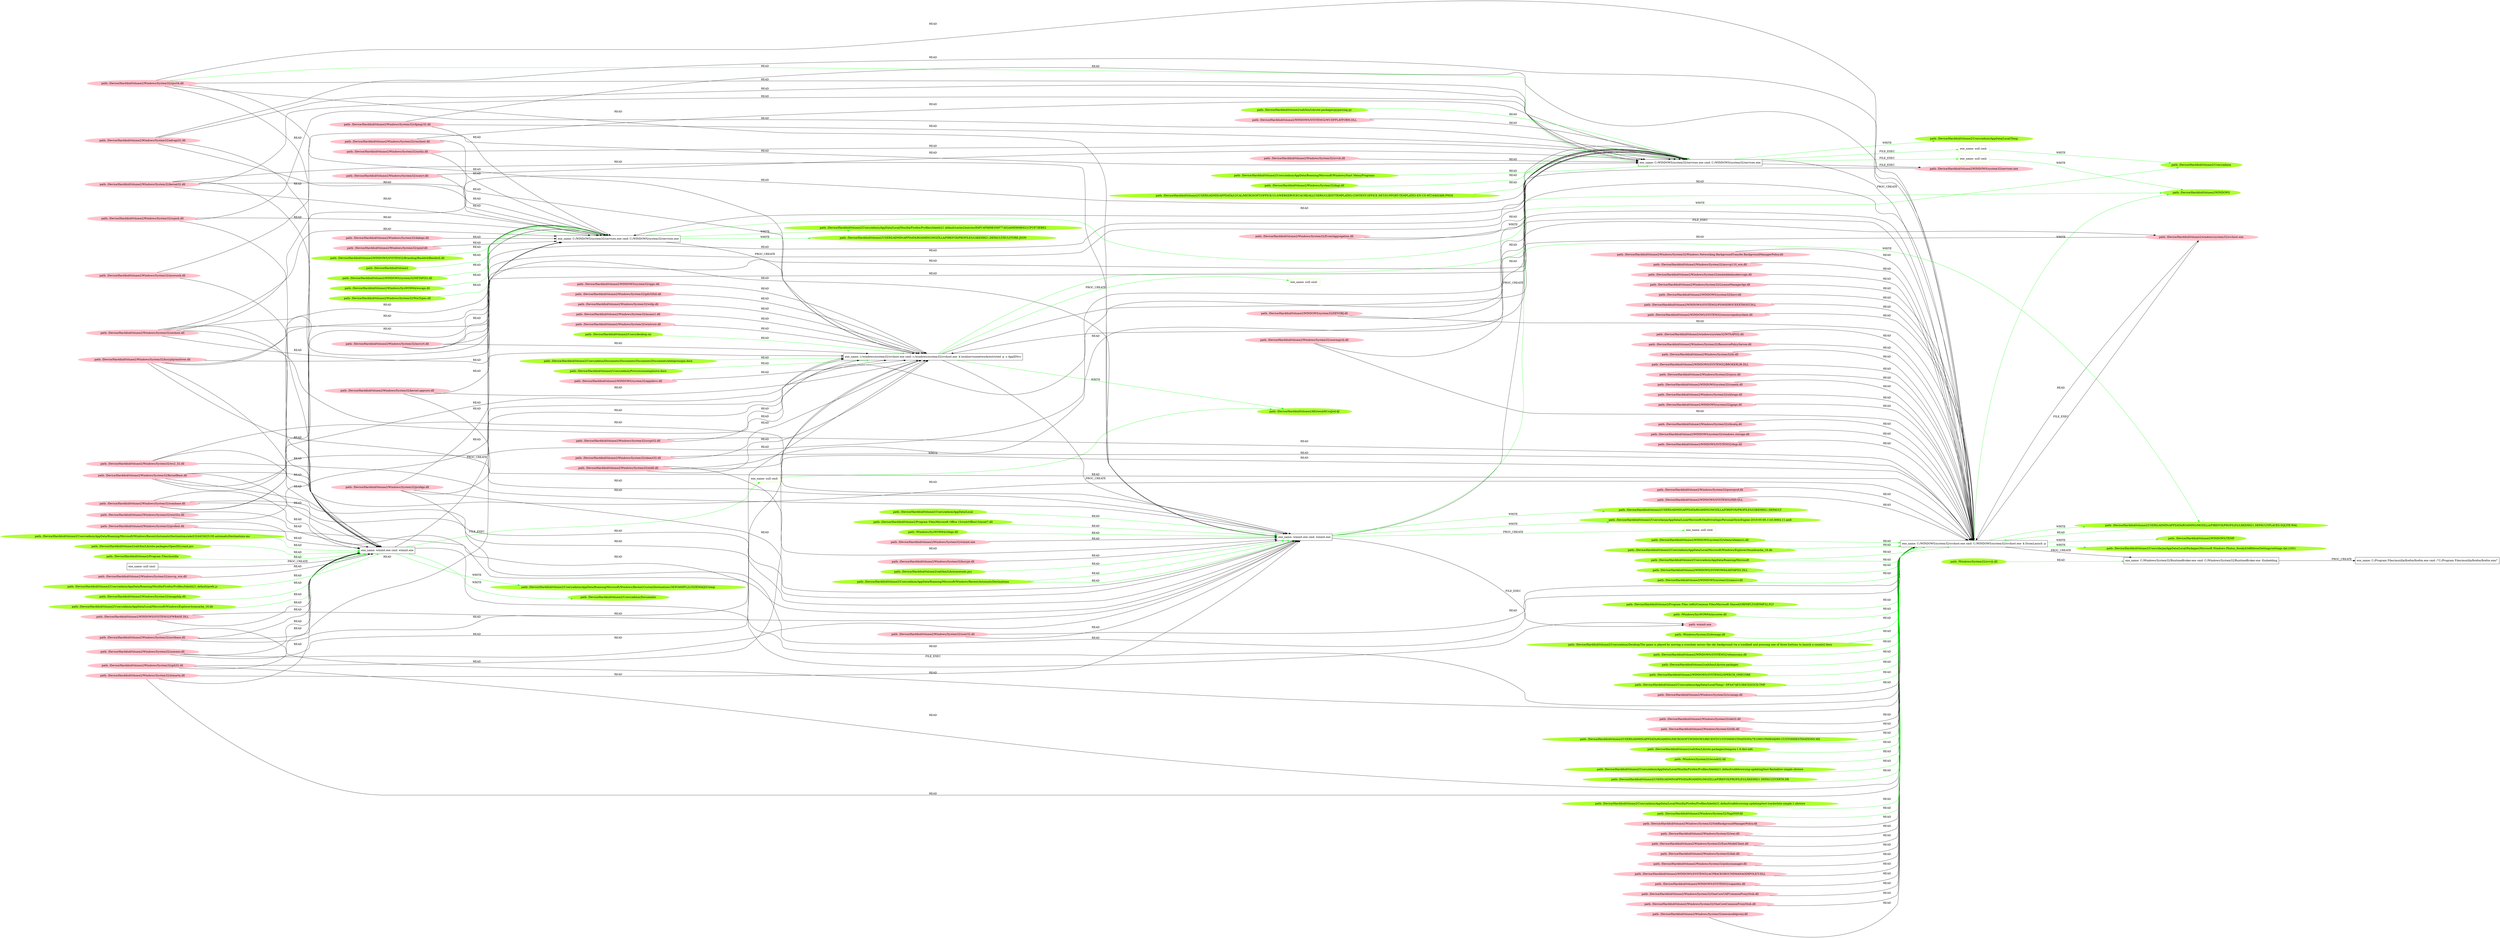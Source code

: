 digraph {
	rankdir=LR
	65 [label="exe_name: wininit.exe cmd: wininit.exe" color=black shape=box style=solid]
	279 [label="exe_name: null cmd: " color=greenyellow shape=box style=solid]
	65 -> 279 [label=FILE_EXEC color=green]
	30 [label="exe_name: C:/WINDOWS/system32/services.exe cmd: C:/WINDOWS/system32/services.exe" color=black shape=box style=solid]
	311 [label="exe_name: null cmd: " color=greenyellow shape=box style=solid]
	30 -> 311 [label=FILE_EXEC color=green]
	30 [label="exe_name: C:/WINDOWS/system32/services.exe cmd: C:/WINDOWS/system32/services.exe" color=black shape=box style=solid]
	319 [label="exe_name: null cmd: " color=greenyellow shape=box style=solid]
	30 -> 319 [label=FILE_EXEC color=green]
	290 [label="path: /Device/HarddiskVolume2/WINDOWS/SYSTEM32/Branding/Basebrd/Basebrd.dll" color=greenyellow shape=oval style=filled]
	24 [label="exe_name: C:/WINDOWS/system32/services.exe cmd: C:/WINDOWS/system32/services.exe" color=black shape=box style=solid]
	290 -> 24 [label=READ color=green]
	302 [label="path: /Device/HarddiskVolume2/Users/admin/AppData/Roaming/Microsoft/Windows/Recent/AutomaticDestinations" color=greenyellow shape=oval style=filled]
	76 [label="exe_name: wininit.exe cmd: wininit.exe" color=black shape=box style=solid]
	302 -> 76 [label=READ color=green]
	326 [label="path: /Device/HarddiskVolume2/WINDOWS/system32/wbem/wbemsvc.dll" color=greenyellow shape=oval style=filled]
	25 [label="exe_name: C:/WINDOWS/system32/svchost.exe cmd: C:/WINDOWS/system32/svchost.exe -k DcomLaunch -p" color=black shape=box style=solid]
	326 -> 25 [label=READ color=green]
	287 [label="path: /Device/HarddiskVolume2" color=greenyellow shape=oval style=filled]
	24 [label="exe_name: C:/WINDOWS/system32/services.exe cmd: C:/WINDOWS/system32/services.exe" color=black shape=box style=solid]
	287 -> 24 [label=READ color=green]
	170 [label="path: /Device/HarddiskVolume2/Windows/System32/rpcrt4.dll" color=pink shape=oval style=filled]
	30 [label="exe_name: C:/WINDOWS/system32/services.exe cmd: C:/WINDOWS/system32/services.exe" color=black shape=box style=solid]
	170 -> 30 [label=READ color=green]
	284 [label="path: /Device/HarddiskVolume2/Windows/System32/imagehlp.dll" color=greenyellow shape=oval style=filled]
	65 [label="exe_name: wininit.exe cmd: wininit.exe" color=black shape=box style=solid]
	284 -> 65 [label=READ color=green]
	317 [label="path: /Device/HarddiskVolume2/Windows/System32/dxgi.dll" color=greenyellow shape=oval style=filled]
	30 [label="exe_name: C:/WINDOWS/system32/services.exe cmd: C:/WINDOWS/system32/services.exe" color=black shape=box style=solid]
	317 -> 30 [label=READ color=green]
	306 [label="path: /Device/HarddiskVolume2/Users/admin/AppData/Local" color=greenyellow shape=oval style=filled]
	76 [label="exe_name: wininit.exe cmd: wininit.exe" color=black shape=box style=solid]
	306 -> 76 [label=READ color=green]
	321 [label="path: /Device/HarddiskVolume2/Users/admin/AppData/Local/Microsoft/Windows/Explorer/thumbcache_16.db" color=greenyellow shape=oval style=filled]
	25 [label="exe_name: C:/WINDOWS/system32/svchost.exe cmd: C:/WINDOWS/system32/svchost.exe -k DcomLaunch -p" color=black shape=box style=solid]
	321 -> 25 [label=READ color=green]
	335 [label="path: /Device/HarddiskVolume2/Users/admin/AppData/Roaming/Microsoft" color=greenyellow shape=oval style=filled]
	25 [label="exe_name: C:/WINDOWS/system32/svchost.exe cmd: C:/WINDOWS/system32/svchost.exe -k DcomLaunch -p" color=black shape=box style=solid]
	335 -> 25 [label=READ color=green]
	293 [label="path: /Device/HarddiskVolume2/WINDOWS/system32/NETAPI32.dll" color=greenyellow shape=oval style=filled]
	24 [label="exe_name: C:/WINDOWS/system32/services.exe cmd: C:/WINDOWS/system32/services.exe" color=black shape=box style=solid]
	293 -> 24 [label=READ color=green]
	300 [label="path: /Device/HarddiskVolume2/Users/desktop.ini" color=greenyellow shape=oval style=filled]
	79 [label="exe_name: c:/windows/system32/svchost.exe cmd: c:/windows/system32/svchost.exe -k localservicenetworkrestricted -p -s AppIDSvc" color=black shape=box style=solid]
	300 -> 79 [label=READ color=green]
	302 [label="path: /Device/HarddiskVolume2/Users/admin/AppData/Roaming/Microsoft/Windows/Recent/AutomaticDestinations" color=greenyellow shape=oval style=filled]
	76 [label="exe_name: wininit.exe cmd: wininit.exe" color=black shape=box style=solid]
	302 -> 76 [label=READ color=green]
	347 [label="path: /Windows/System32/srvcli.dll" color=greenyellow shape=oval style=filled]
	0 [label="exe_name: C:/Windows/System32/RuntimeBroker.exe cmd: C:/Windows/System32/RuntimeBroker.exe -Embedding" color=black shape=box style=solid]
	347 -> 0 [label=READ color=green]
	334 [label="path: /Device/HarddiskVolume2/WINDOWS/SYSWOW64/ADVAPI32.DLL" color=greenyellow shape=oval style=filled]
	25 [label="exe_name: C:/WINDOWS/system32/svchost.exe cmd: C:/WINDOWS/system32/svchost.exe -k DcomLaunch -p" color=black shape=box style=solid]
	334 -> 25 [label=READ color=green]
	316 [label="path: /Device/HarddiskVolume2/USERS/ADMIN/APPDATA/LOCAL/MICROSOFT/OFFICE/15.0/WEBSERVICECACHE/ALLUSERS/CLIENTTEMPLATES.CONTENT.OFFICE.NET/SUPPORT-TEMPLATES-EN-US-MT16402488.PNG0" color=greenyellow shape=oval style=filled]
	30 [label="exe_name: C:/WINDOWS/system32/services.exe cmd: C:/WINDOWS/system32/services.exe" color=black shape=box style=solid]
	316 -> 30 [label=READ color=green]
	335 [label="path: /Device/HarddiskVolume2/Users/admin/AppData/Roaming/Microsoft" color=greenyellow shape=oval style=filled]
	25 [label="exe_name: C:/WINDOWS/system32/svchost.exe cmd: C:/WINDOWS/system32/svchost.exe -k DcomLaunch -p" color=black shape=box style=solid]
	335 -> 25 [label=READ color=green]
	282 [label="path: /Device/HarddiskVolume2/Users/admin/AppData/Local/Microsoft/Windows/Explorer/iconcache_16.db" color=greenyellow shape=oval style=filled]
	65 [label="exe_name: wininit.exe cmd: wininit.exe" color=black shape=box style=solid]
	282 -> 65 [label=READ color=green]
	277 [label="path: /Device/HarddiskVolume2/Users/admin/AppData/Roaming/Microsoft/Windows/Recent/AutomaticDestinations/a4a5324453625195.automaticDestinations-ms" color=greenyellow shape=oval style=filled]
	65 [label="exe_name: wininit.exe cmd: wininit.exe" color=black shape=box style=solid]
	277 -> 65 [label=READ color=green]
	324 [label="path: /Device/HarddiskVolume2/WINDOWS/system32/samsrv.dll" color=greenyellow shape=oval style=filled]
	25 [label="exe_name: C:/WINDOWS/system32/svchost.exe cmd: C:/WINDOWS/system32/svchost.exe -k DcomLaunch -p" color=black shape=box style=solid]
	324 -> 25 [label=READ color=green]
	25 [label="exe_name: C:/WINDOWS/system32/svchost.exe cmd: C:/WINDOWS/system32/svchost.exe -k DcomLaunch -p" color=black shape=box style=solid]
	343 [label="path: /Device/HarddiskVolume2/WINDOWS/TEMP" color=greenyellow shape=oval style=filled]
	25 -> 343 [label=WRITE color=green]
	301 [label="path: /Device/HarddiskVolume2/Program Files/Microsoft Office 15/root/Office15/mset7.dll" color=greenyellow shape=oval style=filled]
	76 [label="exe_name: wininit.exe cmd: wininit.exe" color=black shape=box style=solid]
	301 -> 76 [label=READ color=green]
	332 [label="path: /Device/HarddiskVolume2/Program Files (x86)/Common Files/Microsoft Shared/GRPHFLT/GIFIMP32.FLT" color=greenyellow shape=oval style=filled]
	25 [label="exe_name: C:/WINDOWS/system32/svchost.exe cmd: C:/WINDOWS/system32/svchost.exe -k DcomLaunch -p" color=black shape=box style=solid]
	332 -> 25 [label=READ color=green]
	298 [label="path: /Device/HarddiskVolume2/Users/admin/Documents/Documents/Documents/Documents/ateloprosopia.docx" color=greenyellow shape=oval style=filled]
	79 [label="exe_name: c:/windows/system32/svchost.exe cmd: c:/windows/system32/svchost.exe -k localservicenetworkrestricted -p -s AppIDSvc" color=black shape=box style=solid]
	298 -> 79 [label=READ color=green]
	342 [label="path: /Windows/SysWOW64/mscoree.dll" color=greenyellow shape=oval style=filled]
	25 [label="exe_name: C:/WINDOWS/system32/svchost.exe cmd: C:/WINDOWS/system32/svchost.exe -k DcomLaunch -p" color=black shape=box style=solid]
	342 -> 25 [label=READ color=green]
	304 [label="path: /Windows/SysWOW64/cldapi.dll" color=greenyellow shape=oval style=filled]
	76 [label="exe_name: wininit.exe cmd: wininit.exe" color=black shape=box style=solid]
	304 -> 76 [label=READ color=green]
	319 [label="exe_name: null cmd: " color=greenyellow shape=box style=solid]
	288 [label="path: /Device/HarddiskVolume2/WINDOWS" color=greenyellow shape=oval style=filled]
	319 -> 288 [label=WRITE color=green]
	322 [label="path: /Windows/System32/dwmapi.dll" color=greenyellow shape=oval style=filled]
	25 [label="exe_name: C:/WINDOWS/system32/svchost.exe cmd: C:/WINDOWS/system32/svchost.exe -k DcomLaunch -p" color=black shape=box style=solid]
	322 -> 25 [label=READ color=green]
	330 [label="path: /Device/HarddiskVolume2/Users/admin/Desktop/The game is played by moving a crosshair across the sky background via a trackball and pressing one of three buttons to launch a counte2.docx" color=greenyellow shape=oval style=filled]
	25 [label="exe_name: C:/WINDOWS/system32/svchost.exe cmd: C:/WINDOWS/system32/svchost.exe -k DcomLaunch -p" color=black shape=box style=solid]
	330 -> 25 [label=READ color=green]
	65 [label="exe_name: wininit.exe cmd: wininit.exe" color=black shape=box style=solid]
	283 [label="path: /Device/HarddiskVolume2/Users/admin/AppData/Roaming/Microsoft/Windows/Recent/CustomDestinations/3E9V46HPL2LO5ZEMAQLV.temp" color=greenyellow shape=oval style=filled]
	65 -> 283 [label=WRITE color=green]
	296 [label="path: /Device/HarddiskVolume2/Users/admin/Pictures/nonexplosive.docx" color=greenyellow shape=oval style=filled]
	79 [label="exe_name: c:/windows/system32/svchost.exe cmd: c:/windows/system32/svchost.exe -k localservicenetworkrestricted -p -s AppIDSvc" color=black shape=box style=solid]
	296 -> 79 [label=READ color=green]
	25 [label="exe_name: C:/WINDOWS/system32/svchost.exe cmd: C:/WINDOWS/system32/svchost.exe -k DcomLaunch -p" color=black shape=box style=solid]
	344 [label="path: /Device/HarddiskVolume2/Users/darpa/AppData/Local/Packages/Microsoft.Windows.Photos_8wekyb3d8bbwe/Settings/settings.dat.LOG1" color=greenyellow shape=oval style=filled]
	25 -> 344 [label=WRITE color=green]
	331 [label="path: /Device/HarddiskVolume2/WINDOWS/SYSTEM32/wbemcomn.dll" color=greenyellow shape=oval style=filled]
	25 [label="exe_name: C:/WINDOWS/system32/svchost.exe cmd: C:/WINDOWS/system32/svchost.exe -k DcomLaunch -p" color=black shape=box style=solid]
	331 -> 25 [label=READ color=green]
	327 [label="path: /Device/HarddiskVolume2/salt/bin/Lib/site-packages" color=greenyellow shape=oval style=filled]
	25 [label="exe_name: C:/WINDOWS/system32/svchost.exe cmd: C:/WINDOWS/system32/svchost.exe -k DcomLaunch -p" color=black shape=box style=solid]
	327 -> 25 [label=READ color=green]
	30 [label="exe_name: C:/WINDOWS/system32/services.exe cmd: C:/WINDOWS/system32/services.exe" color=black shape=box style=solid]
	315 [label="path: /Device/HarddiskVolume2/Users/admin/AppData/Local/Temp" color=greenyellow shape=oval style=filled]
	30 -> 315 [label=WRITE color=green]
	65 [label="exe_name: wininit.exe cmd: wininit.exe" color=black shape=box style=solid]
	278 [label="path: /Device/HarddiskVolume2/Users/admin/Documents" color=greenyellow shape=oval style=filled]
	65 -> 278 [label=WRITE color=green]
	76 [label="exe_name: wininit.exe cmd: wininit.exe" color=black shape=box style=solid]
	308 [label="path: /Device/HarddiskVolume2/Users/darpa/AppData/Local/Microsoft/OneDrive/logs/Personal/SyncEngine-2019-05-09.1143.8064.11.aodl" color=greenyellow shape=oval style=filled]
	76 -> 308 [label=WRITE color=green]
	339 [label="path: /Device/HarddiskVolume2/WINDOWS/SYSTEM32/SPEECH_ONECORE" color=greenyellow shape=oval style=filled]
	25 [label="exe_name: C:/WINDOWS/system32/svchost.exe cmd: C:/WINDOWS/system32/svchost.exe -k DcomLaunch -p" color=black shape=box style=solid]
	339 -> 25 [label=READ color=green]
	281 [label="path: /Device/HarddiskVolume2/salt/bin/Lib/site-packages/OpenSSL/rand.pyc" color=greenyellow shape=oval style=filled]
	65 [label="exe_name: wininit.exe cmd: wininit.exe" color=black shape=box style=solid]
	281 -> 65 [label=READ color=green]
	291 [label="path: /Device/HarddiskVolume2/Windows/SysWOW64/wscapi.dll" color=greenyellow shape=oval style=filled]
	24 [label="exe_name: C:/WINDOWS/system32/services.exe cmd: C:/WINDOWS/system32/services.exe" color=black shape=box style=solid]
	291 -> 24 [label=READ color=green]
	285 [label="path: /Device/HarddiskVolume2/Program Files/mozilla" color=greenyellow shape=oval style=filled]
	65 [label="exe_name: wininit.exe cmd: wininit.exe" color=black shape=box style=solid]
	285 -> 65 [label=READ color=green]
	76 [label="exe_name: wininit.exe cmd: wininit.exe" color=black shape=box style=solid]
	305 [label="path: /Device/HarddiskVolume2/USERS/ADMIN/APPDATA/ROAMING/MOZILLA/FIREFOX/PROFILES/LXKEHH21.DEFAULT/PLACES.SQLITE-WAL" color=greenyellow shape=oval style=filled]
	76 -> 305 [label=WRITE color=green]
	25 [label="exe_name: C:/WINDOWS/system32/svchost.exe cmd: C:/WINDOWS/system32/svchost.exe -k DcomLaunch -p" color=black shape=box style=solid]
	305 [label="path: /Device/HarddiskVolume2/USERS/ADMIN/APPDATA/ROAMING/MOZILLA/FIREFOX/PROFILES/LXKEHH21.DEFAULT/PLACES.SQLITE-WAL" color=greenyellow shape=oval style=filled]
	25 -> 305 [label=WRITE color=green]
	333 [label="path: /Device/HarddiskVolume2/Users/admin/AppData/Local/Temp/~DF4A7AE31B4C0203CD.TMP" color=greenyellow shape=oval style=filled]
	25 [label="exe_name: C:/WINDOWS/system32/svchost.exe cmd: C:/WINDOWS/system32/svchost.exe -k DcomLaunch -p" color=black shape=box style=solid]
	333 -> 25 [label=READ color=green]
	311 [label="exe_name: null cmd: " color=greenyellow shape=box style=solid]
	297 [label="path: /Device/HarddiskVolume2/Users/admin" color=greenyellow shape=oval style=filled]
	311 -> 297 [label=WRITE color=green]
	25 [label="exe_name: C:/WINDOWS/system32/svchost.exe cmd: C:/WINDOWS/system32/svchost.exe -k DcomLaunch -p" color=black shape=box style=solid]
	288 [label="path: /Device/HarddiskVolume2/WINDOWS" color=greenyellow shape=oval style=filled]
	25 -> 288 [label=WRITE color=green]
	24 [label="exe_name: C:/WINDOWS/system32/services.exe cmd: C:/WINDOWS/system32/services.exe" color=black shape=box style=solid]
	288 [label="path: /Device/HarddiskVolume2/WINDOWS" color=greenyellow shape=oval style=filled]
	24 -> 288 [label=WRITE color=green]
	76 [label="exe_name: wininit.exe cmd: wininit.exe" color=black shape=box style=solid]
	310 [label="exe_name: null cmd: " color=greenyellow shape=box style=solid]
	76 -> 310 [label=PROC_CREATE color=green]
	289 [label="path: /Device/HarddiskVolume2/Windows/System32/WinTypes.dll" color=greenyellow shape=oval style=filled]
	24 [label="exe_name: C:/WINDOWS/system32/services.exe cmd: C:/WINDOWS/system32/services.exe" color=black shape=box style=solid]
	289 -> 24 [label=READ color=green]
	55 [label="exe_name: null cmd: " color=black shape=box style=solid]
	65 [label="exe_name: wininit.exe cmd: wininit.exe" color=black shape=box style=solid]
	55 -> 65 [label=PROC_CREATE color=black]
	65 [label="exe_name: wininit.exe cmd: wininit.exe" color=black shape=box style=solid]
	120 [label="path: wininit.exe" color=pink shape=oval style=filled]
	65 -> 120 [label=FILE_EXEC color=black]
	107 [label="path: /Device/HarddiskVolume2/Windows/System32/profext.dll" color=pink shape=oval style=filled]
	65 [label="exe_name: wininit.exe cmd: wininit.exe" color=black shape=box style=solid]
	107 -> 65 [label=READ color=black]
	122 [label="path: /Device/HarddiskVolume2/Windows/System32/gdi32.dll" color=pink shape=oval style=filled]
	65 [label="exe_name: wininit.exe cmd: wininit.exe" color=black shape=box style=solid]
	122 -> 65 [label=READ color=black]
	126 [label="path: /Device/HarddiskVolume2/Windows/System32/bcryptprimitives.dll" color=pink shape=oval style=filled]
	65 [label="exe_name: wininit.exe cmd: wininit.exe" color=black shape=box style=solid]
	126 -> 65 [label=READ color=black]
	146 [label="path: /Device/HarddiskVolume2/Windows/System32/KernelBase.dll" color=pink shape=oval style=filled]
	65 [label="exe_name: wininit.exe cmd: wininit.exe" color=black shape=box style=solid]
	146 -> 65 [label=READ color=black]
	157 [label="path: /Device/HarddiskVolume2/Windows/System32/ntmarta.dll" color=pink shape=oval style=filled]
	65 [label="exe_name: wininit.exe cmd: wininit.exe" color=black shape=box style=solid]
	157 -> 65 [label=READ color=black]
	170 [label="path: /Device/HarddiskVolume2/Windows/System32/rpcrt4.dll" color=pink shape=oval style=filled]
	65 [label="exe_name: wininit.exe cmd: wininit.exe" color=black shape=box style=solid]
	170 -> 65 [label=READ color=black]
	186 [label="path: /Device/HarddiskVolume2/Windows/System32/sspicli.dll" color=pink shape=oval style=filled]
	65 [label="exe_name: wininit.exe cmd: wininit.exe" color=black shape=box style=solid]
	186 -> 65 [label=READ color=black]
	194 [label="path: /Device/HarddiskVolume2/Windows/System32/combase.dll" color=pink shape=oval style=filled]
	65 [label="exe_name: wininit.exe cmd: wininit.exe" color=black shape=box style=solid]
	194 -> 65 [label=READ color=black]
	205 [label="path: /Device/HarddiskVolume2/Windows/System32/sechost.dll" color=pink shape=oval style=filled]
	65 [label="exe_name: wininit.exe cmd: wininit.exe" color=black shape=box style=solid]
	205 -> 65 [label=READ color=black]
	211 [label="path: /Device/HarddiskVolume2/Windows/System32/advapi32.dll" color=pink shape=oval style=filled]
	65 [label="exe_name: wininit.exe cmd: wininit.exe" color=black shape=box style=solid]
	211 -> 65 [label=READ color=black]
	219 [label="path: /Device/HarddiskVolume2/Windows/System32/kernel32.dll" color=pink shape=oval style=filled]
	65 [label="exe_name: wininit.exe cmd: wininit.exe" color=black shape=box style=solid]
	219 -> 65 [label=READ color=black]
	226 [label="path: /Device/HarddiskVolume2/Windows/System32/msvcp_win.dll" color=pink shape=oval style=filled]
	65 [label="exe_name: wininit.exe cmd: wininit.exe" color=black shape=box style=solid]
	226 -> 65 [label=READ color=black]
	229 [label="path: /Device/HarddiskVolume2/Windows/System32/win32u.dll" color=pink shape=oval style=filled]
	65 [label="exe_name: wininit.exe cmd: wininit.exe" color=black shape=box style=solid]
	229 -> 65 [label=READ color=black]
	233 [label="path: /Device/HarddiskVolume2/Windows/System32/ucrtbase.dll" color=pink shape=oval style=filled]
	65 [label="exe_name: wininit.exe cmd: wininit.exe" color=black shape=box style=solid]
	233 -> 65 [label=READ color=black]
	249 [label="path: /Device/HarddiskVolume2/Windows/System32/userenv.dll" color=pink shape=oval style=filled]
	65 [label="exe_name: wininit.exe cmd: wininit.exe" color=black shape=box style=solid]
	249 -> 65 [label=READ color=black]
	255 [label="path: /Device/HarddiskVolume2/Windows/System32/mswsock.dll" color=pink shape=oval style=filled]
	65 [label="exe_name: wininit.exe cmd: wininit.exe" color=black shape=box style=solid]
	255 -> 65 [label=READ color=black]
	258 [label="path: /Device/HarddiskVolume2/Windows/System32/ws2_32.dll" color=pink shape=oval style=filled]
	65 [label="exe_name: wininit.exe cmd: wininit.exe" color=black shape=box style=solid]
	258 -> 65 [label=READ color=black]
	261 [label="path: /Device/HarddiskVolume2/WINDOWS/SYSTEM32/FWBASE.DLL" color=pink shape=oval style=filled]
	65 [label="exe_name: wininit.exe cmd: wininit.exe" color=black shape=box style=solid]
	261 -> 65 [label=READ color=black]
	65 [label="exe_name: wininit.exe cmd: wininit.exe" color=black shape=box style=solid]
	24 [label="exe_name: C:/WINDOWS/system32/services.exe cmd: C:/WINDOWS/system32/services.exe" color=black shape=box style=solid]
	65 -> 24 [label=PROC_CREATE color=black]
	112 [label="path: /Device/HarddiskVolume2/Windows/System32/dabapi.dll" color=pink shape=oval style=filled]
	24 [label="exe_name: C:/WINDOWS/system32/services.exe cmd: C:/WINDOWS/system32/services.exe" color=black shape=box style=solid]
	112 -> 24 [label=READ color=black]
	114 [label="path: /Device/HarddiskVolume2/WINDOWS/system32/services.exe" color=pink shape=oval style=filled]
	24 [label="exe_name: C:/WINDOWS/system32/services.exe cmd: C:/WINDOWS/system32/services.exe" color=black shape=box style=solid]
	114 -> 24 [label=READ color=black]
	154 [label="path: /Device/HarddiskVolume2/Windows/System32/rmclient.dll" color=pink shape=oval style=filled]
	24 [label="exe_name: C:/WINDOWS/system32/services.exe cmd: C:/WINDOWS/system32/services.exe" color=black shape=box style=solid]
	154 -> 24 [label=READ color=black]
	270 [label="path: /Device/HarddiskVolume2/Windows/System32/spinf.dll" color=pink shape=oval style=filled]
	24 [label="exe_name: C:/WINDOWS/system32/services.exe cmd: C:/WINDOWS/system32/services.exe" color=black shape=box style=solid]
	270 -> 24 [label=READ color=black]
	126 [label="path: /Device/HarddiskVolume2/Windows/System32/bcryptprimitives.dll" color=pink shape=oval style=filled]
	24 [label="exe_name: C:/WINDOWS/system32/services.exe cmd: C:/WINDOWS/system32/services.exe" color=black shape=box style=solid]
	126 -> 24 [label=READ color=black]
	134 [label="path: /Device/HarddiskVolume2/Windows/System32/authz.dll" color=pink shape=oval style=filled]
	24 [label="exe_name: C:/WINDOWS/system32/services.exe cmd: C:/WINDOWS/system32/services.exe" color=black shape=box style=solid]
	134 -> 24 [label=READ color=black]
	136 [label="path: /Device/HarddiskVolume2/Windows/System32/scesrv.dll" color=pink shape=oval style=filled]
	24 [label="exe_name: C:/WINDOWS/system32/services.exe cmd: C:/WINDOWS/system32/services.exe" color=black shape=box style=solid]
	136 -> 24 [label=READ color=black]
	146 [label="path: /Device/HarddiskVolume2/Windows/System32/KernelBase.dll" color=pink shape=oval style=filled]
	24 [label="exe_name: C:/WINDOWS/system32/services.exe cmd: C:/WINDOWS/system32/services.exe" color=black shape=box style=solid]
	146 -> 24 [label=READ color=black]
	180 [label="path: /Device/HarddiskVolume2/Windows/System32/profapi.dll" color=pink shape=oval style=filled]
	24 [label="exe_name: C:/WINDOWS/system32/services.exe cmd: C:/WINDOWS/system32/services.exe" color=black shape=box style=solid]
	180 -> 24 [label=READ color=black]
	186 [label="path: /Device/HarddiskVolume2/Windows/System32/sspicli.dll" color=pink shape=oval style=filled]
	24 [label="exe_name: C:/WINDOWS/system32/services.exe cmd: C:/WINDOWS/system32/services.exe" color=black shape=box style=solid]
	186 -> 24 [label=READ color=black]
	194 [label="path: /Device/HarddiskVolume2/Windows/System32/combase.dll" color=pink shape=oval style=filled]
	24 [label="exe_name: C:/WINDOWS/system32/services.exe cmd: C:/WINDOWS/system32/services.exe" color=black shape=box style=solid]
	194 -> 24 [label=READ color=black]
	205 [label="path: /Device/HarddiskVolume2/Windows/System32/sechost.dll" color=pink shape=oval style=filled]
	24 [label="exe_name: C:/WINDOWS/system32/services.exe cmd: C:/WINDOWS/system32/services.exe" color=black shape=box style=solid]
	205 -> 24 [label=READ color=black]
	211 [label="path: /Device/HarddiskVolume2/Windows/System32/advapi32.dll" color=pink shape=oval style=filled]
	24 [label="exe_name: C:/WINDOWS/system32/services.exe cmd: C:/WINDOWS/system32/services.exe" color=black shape=box style=solid]
	211 -> 24 [label=READ color=black]
	219 [label="path: /Device/HarddiskVolume2/Windows/System32/kernel32.dll" color=pink shape=oval style=filled]
	24 [label="exe_name: C:/WINDOWS/system32/services.exe cmd: C:/WINDOWS/system32/services.exe" color=black shape=box style=solid]
	219 -> 24 [label=READ color=black]
	233 [label="path: /Device/HarddiskVolume2/Windows/System32/ucrtbase.dll" color=pink shape=oval style=filled]
	24 [label="exe_name: C:/WINDOWS/system32/services.exe cmd: C:/WINDOWS/system32/services.exe" color=black shape=box style=solid]
	233 -> 24 [label=READ color=black]
	239 [label="path: /Device/HarddiskVolume2/Windows/System32/kernel.appcore.dll" color=pink shape=oval style=filled]
	24 [label="exe_name: C:/WINDOWS/system32/services.exe cmd: C:/WINDOWS/system32/services.exe" color=black shape=box style=solid]
	239 -> 24 [label=READ color=black]
	243 [label="path: /Device/HarddiskVolume2/Windows/System32/msvcrt.dll" color=pink shape=oval style=filled]
	24 [label="exe_name: C:/WINDOWS/system32/services.exe cmd: C:/WINDOWS/system32/services.exe" color=black shape=box style=solid]
	243 -> 24 [label=READ color=black]
	263 [label="path: /Device/HarddiskVolume2/Windows/System32/cfgmgr32.dll" color=pink shape=oval style=filled]
	24 [label="exe_name: C:/WINDOWS/system32/services.exe cmd: C:/WINDOWS/system32/services.exe" color=black shape=box style=solid]
	263 -> 24 [label=READ color=black]
	24 [label="exe_name: C:/WINDOWS/system32/services.exe cmd: C:/WINDOWS/system32/services.exe" color=black shape=box style=solid]
	79 [label="exe_name: c:/windows/system32/svchost.exe cmd: c:/windows/system32/svchost.exe -k localservicenetworkrestricted -p -s AppIDSvc" color=black shape=box style=solid]
	24 -> 79 [label=PROC_CREATE color=black]
	79 [label="exe_name: c:/windows/system32/svchost.exe cmd: c:/windows/system32/svchost.exe -k localservicenetworkrestricted -p -s AppIDSvc" color=black shape=box style=solid]
	176 [label="path: /Device/HarddiskVolume2/windows/system32/svchost.exe" color=pink shape=oval style=filled]
	79 -> 176 [label=FILE_EXEC color=black]
	29 [label="path: /Device/HarddiskVolume2/WINDOWS/system32/appidsvc.dll" color=pink shape=oval style=filled]
	79 [label="exe_name: c:/windows/system32/svchost.exe cmd: c:/windows/system32/svchost.exe -k localservicenetworkrestricted -p -s AppIDSvc" color=black shape=box style=solid]
	29 -> 79 [label=READ color=black]
	61 [label="path: /Device/HarddiskVolume2/WINDOWS/system32/sppc.dll" color=pink shape=oval style=filled]
	79 [label="exe_name: c:/windows/system32/svchost.exe cmd: c:/windows/system32/svchost.exe -k localservicenetworkrestricted -p -s AppIDSvc" color=black shape=box style=solid]
	61 -> 79 [label=READ color=black]
	142 [label="path: /Device/HarddiskVolume2/Windows/System32/gdi32full.dll" color=pink shape=oval style=filled]
	79 [label="exe_name: c:/windows/system32/svchost.exe cmd: c:/windows/system32/svchost.exe -k localservicenetworkrestricted -p -s AppIDSvc" color=black shape=box style=solid]
	142 -> 79 [label=READ color=black]
	176 [label="path: /Device/HarddiskVolume2/windows/system32/svchost.exe" color=pink shape=oval style=filled]
	79 [label="exe_name: c:/windows/system32/svchost.exe cmd: c:/windows/system32/svchost.exe -k localservicenetworkrestricted -p -s AppIDSvc" color=black shape=box style=solid]
	176 -> 79 [label=READ color=black]
	180 [label="path: /Device/HarddiskVolume2/Windows/System32/profapi.dll" color=pink shape=oval style=filled]
	79 [label="exe_name: c:/windows/system32/svchost.exe cmd: c:/windows/system32/svchost.exe -k localservicenetworkrestricted -p -s AppIDSvc" color=black shape=box style=solid]
	180 -> 79 [label=READ color=black]
	204 [label="path: /Device/HarddiskVolume2/Windows/System32/wldp.dll" color=pink shape=oval style=filled]
	79 [label="exe_name: c:/windows/system32/svchost.exe cmd: c:/windows/system32/svchost.exe -k localservicenetworkrestricted -p -s AppIDSvc" color=black shape=box style=solid]
	204 -> 79 [label=READ color=black]
	217 [label="path: /Device/HarddiskVolume2/Windows/System32/crypt32.dll" color=pink shape=oval style=filled]
	79 [label="exe_name: c:/windows/system32/svchost.exe cmd: c:/windows/system32/svchost.exe -k localservicenetworkrestricted -p -s AppIDSvc" color=black shape=box style=solid]
	217 -> 79 [label=READ color=black]
	229 [label="path: /Device/HarddiskVolume2/Windows/System32/win32u.dll" color=pink shape=oval style=filled]
	79 [label="exe_name: c:/windows/system32/svchost.exe cmd: c:/windows/system32/svchost.exe -k localservicenetworkrestricted -p -s AppIDSvc" color=black shape=box style=solid]
	229 -> 79 [label=READ color=black]
	239 [label="path: /Device/HarddiskVolume2/Windows/System32/kernel.appcore.dll" color=pink shape=oval style=filled]
	79 [label="exe_name: c:/windows/system32/svchost.exe cmd: c:/windows/system32/svchost.exe -k localservicenetworkrestricted -p -s AppIDSvc" color=black shape=box style=solid]
	239 -> 79 [label=READ color=black]
	249 [label="path: /Device/HarddiskVolume2/Windows/System32/userenv.dll" color=pink shape=oval style=filled]
	79 [label="exe_name: c:/windows/system32/svchost.exe cmd: c:/windows/system32/svchost.exe -k localservicenetworkrestricted -p -s AppIDSvc" color=black shape=box style=solid]
	249 -> 79 [label=READ color=black]
	268 [label="path: /Device/HarddiskVolume2/Windows/System32/msasn1.dll" color=pink shape=oval style=filled]
	79 [label="exe_name: c:/windows/system32/svchost.exe cmd: c:/windows/system32/svchost.exe -k localservicenetworkrestricted -p -s AppIDSvc" color=black shape=box style=solid]
	268 -> 79 [label=READ color=black]
	122 [label="path: /Device/HarddiskVolume2/Windows/System32/gdi32.dll" color=pink shape=oval style=filled]
	79 [label="exe_name: c:/windows/system32/svchost.exe cmd: c:/windows/system32/svchost.exe -k localservicenetworkrestricted -p -s AppIDSvc" color=black shape=box style=solid]
	122 -> 79 [label=READ color=black]
	144 [label="path: /Device/HarddiskVolume2/Windows/System32/oleaut32.dll" color=pink shape=oval style=filled]
	79 [label="exe_name: c:/windows/system32/svchost.exe cmd: c:/windows/system32/svchost.exe -k localservicenetworkrestricted -p -s AppIDSvc" color=black shape=box style=solid]
	144 -> 79 [label=READ color=black]
	170 [label="path: /Device/HarddiskVolume2/Windows/System32/rpcrt4.dll" color=pink shape=oval style=filled]
	79 [label="exe_name: c:/windows/system32/svchost.exe cmd: c:/windows/system32/svchost.exe -k localservicenetworkrestricted -p -s AppIDSvc" color=black shape=box style=solid]
	170 -> 79 [label=READ color=black]
	194 [label="path: /Device/HarddiskVolume2/Windows/System32/combase.dll" color=pink shape=oval style=filled]
	79 [label="exe_name: c:/windows/system32/svchost.exe cmd: c:/windows/system32/svchost.exe -k localservicenetworkrestricted -p -s AppIDSvc" color=black shape=box style=solid]
	194 -> 79 [label=READ color=black]
	205 [label="path: /Device/HarddiskVolume2/Windows/System32/sechost.dll" color=pink shape=oval style=filled]
	79 [label="exe_name: c:/windows/system32/svchost.exe cmd: c:/windows/system32/svchost.exe -k localservicenetworkrestricted -p -s AppIDSvc" color=black shape=box style=solid]
	205 -> 79 [label=READ color=black]
	233 [label="path: /Device/HarddiskVolume2/Windows/System32/ucrtbase.dll" color=pink shape=oval style=filled]
	79 [label="exe_name: c:/windows/system32/svchost.exe cmd: c:/windows/system32/svchost.exe -k localservicenetworkrestricted -p -s AppIDSvc" color=black shape=box style=solid]
	233 -> 79 [label=READ color=black]
	266 [label="path: /Device/HarddiskVolume2/Windows/System32/wintrust.dll" color=pink shape=oval style=filled]
	79 [label="exe_name: c:/windows/system32/svchost.exe cmd: c:/windows/system32/svchost.exe -k localservicenetworkrestricted -p -s AppIDSvc" color=black shape=box style=solid]
	266 -> 79 [label=READ color=black]
	160 [label="path: /Device/HarddiskVolume2/Windows/System32/ntdll.dll" color=pink shape=oval style=filled]
	79 [label="exe_name: c:/windows/system32/svchost.exe cmd: c:/windows/system32/svchost.exe -k localservicenetworkrestricted -p -s AppIDSvc" color=black shape=box style=solid]
	160 -> 79 [label=READ color=black]
	219 [label="path: /Device/HarddiskVolume2/Windows/System32/kernel32.dll" color=pink shape=oval style=filled]
	79 [label="exe_name: c:/windows/system32/svchost.exe cmd: c:/windows/system32/svchost.exe -k localservicenetworkrestricted -p -s AppIDSvc" color=black shape=box style=solid]
	219 -> 79 [label=READ color=black]
	243 [label="path: /Device/HarddiskVolume2/Windows/System32/msvcrt.dll" color=pink shape=oval style=filled]
	79 [label="exe_name: c:/windows/system32/svchost.exe cmd: c:/windows/system32/svchost.exe -k localservicenetworkrestricted -p -s AppIDSvc" color=black shape=box style=solid]
	243 -> 79 [label=READ color=black]
	318 [label="path: /Device/HarddiskVolume2/salt/bin/Lib/site-packages/pyparsing.py" color=greenyellow shape=oval style=filled]
	30 [label="exe_name: C:/WINDOWS/system32/services.exe cmd: C:/WINDOWS/system32/services.exe" color=black shape=box style=solid]
	318 -> 30 [label=READ color=green]
	79 [label="exe_name: c:/windows/system32/svchost.exe cmd: c:/windows/system32/svchost.exe -k localservicenetworkrestricted -p -s AppIDSvc" color=black shape=box style=solid]
	76 [label="exe_name: wininit.exe cmd: wininit.exe" color=black shape=box style=solid]
	79 -> 76 [label=PROC_CREATE color=black]
	76 [label="exe_name: wininit.exe cmd: wininit.exe" color=black shape=box style=solid]
	120 [label="path: wininit.exe" color=pink shape=oval style=filled]
	76 -> 120 [label=FILE_EXEC color=black]
	107 [label="path: /Device/HarddiskVolume2/Windows/System32/profext.dll" color=pink shape=oval style=filled]
	76 [label="exe_name: wininit.exe cmd: wininit.exe" color=black shape=box style=solid]
	107 -> 76 [label=READ color=black]
	126 [label="path: /Device/HarddiskVolume2/Windows/System32/bcryptprimitives.dll" color=pink shape=oval style=filled]
	76 [label="exe_name: wininit.exe cmd: wininit.exe" color=black shape=box style=solid]
	126 -> 76 [label=READ color=black]
	146 [label="path: /Device/HarddiskVolume2/Windows/System32/KernelBase.dll" color=pink shape=oval style=filled]
	76 [label="exe_name: wininit.exe cmd: wininit.exe" color=black shape=box style=solid]
	146 -> 76 [label=READ color=black]
	152 [label="path: /Device/HarddiskVolume2/Windows/System32/wininit.exe" color=pink shape=oval style=filled]
	76 [label="exe_name: wininit.exe cmd: wininit.exe" color=black shape=box style=solid]
	152 -> 76 [label=READ color=black]
	157 [label="path: /Device/HarddiskVolume2/Windows/System32/ntmarta.dll" color=pink shape=oval style=filled]
	76 [label="exe_name: wininit.exe cmd: wininit.exe" color=black shape=box style=solid]
	157 -> 76 [label=READ color=black]
	168 [label="path: /Device/HarddiskVolume2/Windows/System32/user32.dll" color=pink shape=oval style=filled]
	76 [label="exe_name: wininit.exe cmd: wininit.exe" color=black shape=box style=solid]
	168 -> 76 [label=READ color=black]
	170 [label="path: /Device/HarddiskVolume2/Windows/System32/rpcrt4.dll" color=pink shape=oval style=filled]
	76 [label="exe_name: wininit.exe cmd: wininit.exe" color=black shape=box style=solid]
	170 -> 76 [label=READ color=black]
	180 [label="path: /Device/HarddiskVolume2/Windows/System32/profapi.dll" color=pink shape=oval style=filled]
	76 [label="exe_name: wininit.exe cmd: wininit.exe" color=black shape=box style=solid]
	180 -> 76 [label=READ color=black]
	194 [label="path: /Device/HarddiskVolume2/Windows/System32/combase.dll" color=pink shape=oval style=filled]
	76 [label="exe_name: wininit.exe cmd: wininit.exe" color=black shape=box style=solid]
	194 -> 76 [label=READ color=black]
	202 [label="path: /Device/HarddiskVolume2/Windows/System32/bcrypt.dll" color=pink shape=oval style=filled]
	76 [label="exe_name: wininit.exe cmd: wininit.exe" color=black shape=box style=solid]
	202 -> 76 [label=READ color=black]
	205 [label="path: /Device/HarddiskVolume2/Windows/System32/sechost.dll" color=pink shape=oval style=filled]
	76 [label="exe_name: wininit.exe cmd: wininit.exe" color=black shape=box style=solid]
	205 -> 76 [label=READ color=black]
	219 [label="path: /Device/HarddiskVolume2/Windows/System32/kernel32.dll" color=pink shape=oval style=filled]
	76 [label="exe_name: wininit.exe cmd: wininit.exe" color=black shape=box style=solid]
	219 -> 76 [label=READ color=black]
	243 [label="path: /Device/HarddiskVolume2/Windows/System32/msvcrt.dll" color=pink shape=oval style=filled]
	76 [label="exe_name: wininit.exe cmd: wininit.exe" color=black shape=box style=solid]
	243 -> 76 [label=READ color=black]
	249 [label="path: /Device/HarddiskVolume2/Windows/System32/userenv.dll" color=pink shape=oval style=filled]
	76 [label="exe_name: wininit.exe cmd: wininit.exe" color=black shape=box style=solid]
	249 -> 76 [label=READ color=black]
	258 [label="path: /Device/HarddiskVolume2/Windows/System32/ws2_32.dll" color=pink shape=oval style=filled]
	76 [label="exe_name: wininit.exe cmd: wininit.exe" color=black shape=box style=solid]
	258 -> 76 [label=READ color=black]
	261 [label="path: /Device/HarddiskVolume2/WINDOWS/SYSTEM32/FWBASE.DLL" color=pink shape=oval style=filled]
	76 [label="exe_name: wininit.exe cmd: wininit.exe" color=black shape=box style=solid]
	261 -> 76 [label=READ color=black]
	160 [label="path: /Device/HarddiskVolume2/Windows/System32/ntdll.dll" color=pink shape=oval style=filled]
	76 [label="exe_name: wininit.exe cmd: wininit.exe" color=black shape=box style=solid]
	160 -> 76 [label=READ color=black]
	76 [label="exe_name: wininit.exe cmd: wininit.exe" color=black shape=box style=solid]
	30 [label="exe_name: C:/WINDOWS/system32/services.exe cmd: C:/WINDOWS/system32/services.exe" color=black shape=box style=solid]
	76 -> 30 [label=PROC_CREATE color=black]
	30 [label="exe_name: C:/WINDOWS/system32/services.exe cmd: C:/WINDOWS/system32/services.exe" color=black shape=box style=solid]
	114 [label="path: /Device/HarddiskVolume2/WINDOWS/system32/services.exe" color=pink shape=oval style=filled]
	30 -> 114 [label=FILE_EXEC color=black]
	109 [label="path: /Device/HarddiskVolume2/WINDOWS/SYSTEM32/WUDFPLATFORM.DLL" color=pink shape=oval style=filled]
	30 [label="exe_name: C:/WINDOWS/system32/services.exe cmd: C:/WINDOWS/system32/services.exe" color=black shape=box style=solid]
	109 -> 30 [label=READ color=black]
	118 [label="path: /Device/HarddiskVolume2/WINDOWS/system32/DEVOBJ.dll" color=pink shape=oval style=filled]
	30 [label="exe_name: C:/WINDOWS/system32/services.exe cmd: C:/WINDOWS/system32/services.exe" color=black shape=box style=solid]
	118 -> 30 [label=READ color=black]
	126 [label="path: /Device/HarddiskVolume2/Windows/System32/bcryptprimitives.dll" color=pink shape=oval style=filled]
	30 [label="exe_name: C:/WINDOWS/system32/services.exe cmd: C:/WINDOWS/system32/services.exe" color=black shape=box style=solid]
	126 -> 30 [label=READ color=black]
	132 [label="path: /Device/HarddiskVolume2/Windows/System32/usermgrcli.dll" color=pink shape=oval style=filled]
	30 [label="exe_name: C:/WINDOWS/system32/services.exe cmd: C:/WINDOWS/system32/services.exe" color=black shape=box style=solid]
	132 -> 30 [label=READ color=black]
	134 [label="path: /Device/HarddiskVolume2/Windows/System32/authz.dll" color=pink shape=oval style=filled]
	30 [label="exe_name: C:/WINDOWS/system32/services.exe cmd: C:/WINDOWS/system32/services.exe" color=black shape=box style=solid]
	134 -> 30 [label=READ color=black]
	136 [label="path: /Device/HarddiskVolume2/Windows/System32/scesrv.dll" color=pink shape=oval style=filled]
	30 [label="exe_name: C:/WINDOWS/system32/services.exe cmd: C:/WINDOWS/system32/services.exe" color=black shape=box style=solid]
	136 -> 30 [label=READ color=black]
	138 [label="path: /Device/HarddiskVolume2/Windows/System32/srvcli.dll" color=pink shape=oval style=filled]
	30 [label="exe_name: C:/WINDOWS/system32/services.exe cmd: C:/WINDOWS/system32/services.exe" color=black shape=box style=solid]
	138 -> 30 [label=READ color=black]
	146 [label="path: /Device/HarddiskVolume2/Windows/System32/KernelBase.dll" color=pink shape=oval style=filled]
	30 [label="exe_name: C:/WINDOWS/system32/services.exe cmd: C:/WINDOWS/system32/services.exe" color=black shape=box style=solid]
	146 -> 30 [label=READ color=black]
	154 [label="path: /Device/HarddiskVolume2/Windows/System32/rmclient.dll" color=pink shape=oval style=filled]
	30 [label="exe_name: C:/WINDOWS/system32/services.exe cmd: C:/WINDOWS/system32/services.exe" color=black shape=box style=solid]
	154 -> 30 [label=READ color=black]
	160 [label="path: /Device/HarddiskVolume2/Windows/System32/ntdll.dll" color=pink shape=oval style=filled]
	30 [label="exe_name: C:/WINDOWS/system32/services.exe cmd: C:/WINDOWS/system32/services.exe" color=black shape=box style=solid]
	160 -> 30 [label=READ color=black]
	170 [label="path: /Device/HarddiskVolume2/Windows/System32/rpcrt4.dll" color=pink shape=oval style=filled]
	30 [label="exe_name: C:/WINDOWS/system32/services.exe cmd: C:/WINDOWS/system32/services.exe" color=black shape=box style=solid]
	170 -> 30 [label=READ color=black]
	186 [label="path: /Device/HarddiskVolume2/Windows/System32/sspicli.dll" color=pink shape=oval style=filled]
	30 [label="exe_name: C:/WINDOWS/system32/services.exe cmd: C:/WINDOWS/system32/services.exe" color=black shape=box style=solid]
	186 -> 30 [label=READ color=black]
	191 [label="path: /Device/HarddiskVolume2/Windows/System32/EventAggregation.dll" color=pink shape=oval style=filled]
	30 [label="exe_name: C:/WINDOWS/system32/services.exe cmd: C:/WINDOWS/system32/services.exe" color=black shape=box style=solid]
	191 -> 30 [label=READ color=black]
	205 [label="path: /Device/HarddiskVolume2/Windows/System32/sechost.dll" color=pink shape=oval style=filled]
	30 [label="exe_name: C:/WINDOWS/system32/services.exe cmd: C:/WINDOWS/system32/services.exe" color=black shape=box style=solid]
	205 -> 30 [label=READ color=black]
	211 [label="path: /Device/HarddiskVolume2/Windows/System32/advapi32.dll" color=pink shape=oval style=filled]
	30 [label="exe_name: C:/WINDOWS/system32/services.exe cmd: C:/WINDOWS/system32/services.exe" color=black shape=box style=solid]
	211 -> 30 [label=READ color=black]
	219 [label="path: /Device/HarddiskVolume2/Windows/System32/kernel32.dll" color=pink shape=oval style=filled]
	30 [label="exe_name: C:/WINDOWS/system32/services.exe cmd: C:/WINDOWS/system32/services.exe" color=black shape=box style=solid]
	219 -> 30 [label=READ color=black]
	243 [label="path: /Device/HarddiskVolume2/Windows/System32/msvcrt.dll" color=pink shape=oval style=filled]
	30 [label="exe_name: C:/WINDOWS/system32/services.exe cmd: C:/WINDOWS/system32/services.exe" color=black shape=box style=solid]
	243 -> 30 [label=READ color=black]
	255 [label="path: /Device/HarddiskVolume2/Windows/System32/mswsock.dll" color=pink shape=oval style=filled]
	30 [label="exe_name: C:/WINDOWS/system32/services.exe cmd: C:/WINDOWS/system32/services.exe" color=black shape=box style=solid]
	255 -> 30 [label=READ color=black]
	258 [label="path: /Device/HarddiskVolume2/Windows/System32/ws2_32.dll" color=pink shape=oval style=filled]
	30 [label="exe_name: C:/WINDOWS/system32/services.exe cmd: C:/WINDOWS/system32/services.exe" color=black shape=box style=solid]
	258 -> 30 [label=READ color=black]
	263 [label="path: /Device/HarddiskVolume2/Windows/System32/cfgmgr32.dll" color=pink shape=oval style=filled]
	30 [label="exe_name: C:/WINDOWS/system32/services.exe cmd: C:/WINDOWS/system32/services.exe" color=black shape=box style=solid]
	263 -> 30 [label=READ color=black]
	30 [label="exe_name: C:/WINDOWS/system32/services.exe cmd: C:/WINDOWS/system32/services.exe" color=black shape=box style=solid]
	25 [label="exe_name: C:/WINDOWS/system32/svchost.exe cmd: C:/WINDOWS/system32/svchost.exe -k DcomLaunch -p" color=black shape=box style=solid]
	30 -> 25 [label=PROC_CREATE color=black]
	25 [label="exe_name: C:/WINDOWS/system32/svchost.exe cmd: C:/WINDOWS/system32/svchost.exe -k DcomLaunch -p" color=black shape=box style=solid]
	176 [label="path: /Device/HarddiskVolume2/windows/system32/svchost.exe" color=pink shape=oval style=filled]
	25 -> 176 [label=FILE_EXEC color=black]
	92 [label="path: /Device/HarddiskVolume2/Windows/System32/SebBackgroundManagerPolicy.dll" color=pink shape=oval style=filled]
	25 [label="exe_name: C:/WINDOWS/system32/svchost.exe cmd: C:/WINDOWS/system32/svchost.exe -k DcomLaunch -p" color=black shape=box style=solid]
	92 -> 25 [label=READ color=black]
	20 [label="path: /Device/HarddiskVolume2/Windows/System32/wer.dll" color=pink shape=oval style=filled]
	25 [label="exe_name: C:/WINDOWS/system32/svchost.exe cmd: C:/WINDOWS/system32/svchost.exe -k DcomLaunch -p" color=black shape=box style=solid]
	20 -> 25 [label=READ color=black]
	21 [label="path: /Device/HarddiskVolume2/Windows/System32/ExecModelClient.dll" color=pink shape=oval style=filled]
	25 [label="exe_name: C:/WINDOWS/system32/svchost.exe cmd: C:/WINDOWS/system32/svchost.exe -k DcomLaunch -p" color=black shape=box style=solid]
	21 -> 25 [label=READ color=black]
	33 [label="path: /Device/HarddiskVolume2/Windows/System32/dab.dll" color=pink shape=oval style=filled]
	25 [label="exe_name: C:/WINDOWS/system32/svchost.exe cmd: C:/WINDOWS/system32/svchost.exe -k DcomLaunch -p" color=black shape=box style=solid]
	33 -> 25 [label=READ color=black]
	34 [label="path: /Device/HarddiskVolume2/Windows/System32/policymanager.dll" color=pink shape=oval style=filled]
	25 [label="exe_name: C:/WINDOWS/system32/svchost.exe cmd: C:/WINDOWS/system32/svchost.exe -k DcomLaunch -p" color=black shape=box style=solid]
	34 -> 25 [label=READ color=black]
	37 [label="path: /Device/HarddiskVolume2/WINDOWS/SYSTEM32/ACPBACKGROUNDMANAGERPOLICY.DLL" color=pink shape=oval style=filled]
	25 [label="exe_name: C:/WINDOWS/system32/svchost.exe cmd: C:/WINDOWS/system32/svchost.exe -k DcomLaunch -p" color=black shape=box style=solid]
	37 -> 25 [label=READ color=black]
	39 [label="path: /Device/HarddiskVolume2/WINDOWS/SYSTEM32/capauthz.dll" color=pink shape=oval style=filled]
	25 [label="exe_name: C:/WINDOWS/system32/svchost.exe cmd: C:/WINDOWS/system32/svchost.exe -k DcomLaunch -p" color=black shape=box style=solid]
	39 -> 25 [label=READ color=black]
	43 [label="path: /Device/HarddiskVolume2/Windows/System32/OneCoreUAPCommonProxyStub.dll" color=pink shape=oval style=filled]
	25 [label="exe_name: C:/WINDOWS/system32/svchost.exe cmd: C:/WINDOWS/system32/svchost.exe -k DcomLaunch -p" color=black shape=box style=solid]
	43 -> 25 [label=READ color=black]
	45 [label="path: /Device/HarddiskVolume2/Windows/System32/OneCoreCommonProxyStub.dll" color=pink shape=oval style=filled]
	25 [label="exe_name: C:/WINDOWS/system32/svchost.exe cmd: C:/WINDOWS/system32/svchost.exe -k DcomLaunch -p" color=black shape=box style=solid]
	45 -> 25 [label=READ color=black]
	48 [label="path: /Device/HarddiskVolume2/Windows/System32/execmodelproxy.dll" color=pink shape=oval style=filled]
	25 [label="exe_name: C:/WINDOWS/system32/svchost.exe cmd: C:/WINDOWS/system32/svchost.exe -k DcomLaunch -p" color=black shape=box style=solid]
	48 -> 25 [label=READ color=black]
	49 [label="path: /Device/HarddiskVolume2/Windows/System32/Windows.Networking.BackgroundTransfer.BackgroundManagerPolicy.dll" color=pink shape=oval style=filled]
	25 [label="exe_name: C:/WINDOWS/system32/svchost.exe cmd: C:/WINDOWS/system32/svchost.exe -k DcomLaunch -p" color=black shape=box style=solid]
	49 -> 25 [label=READ color=black]
	56 [label="path: /Device/HarddiskVolume2/Windows/System32/msvcp110_win.dll" color=pink shape=oval style=filled]
	25 [label="exe_name: C:/WINDOWS/system32/svchost.exe cmd: C:/WINDOWS/system32/svchost.exe -k DcomLaunch -p" color=black shape=box style=solid]
	56 -> 25 [label=READ color=black]
	57 [label="path: /Device/HarddiskVolume2/Windows/System32/embeddedmodesvcapi.dll" color=pink shape=oval style=filled]
	25 [label="exe_name: C:/WINDOWS/system32/svchost.exe cmd: C:/WINDOWS/system32/svchost.exe -k DcomLaunch -p" color=black shape=box style=solid]
	57 -> 25 [label=READ color=black]
	59 [label="path: /Device/HarddiskVolume2/Windows/System32/LicenseManagerApi.dll" color=pink shape=oval style=filled]
	25 [label="exe_name: C:/WINDOWS/system32/svchost.exe cmd: C:/WINDOWS/system32/svchost.exe -k DcomLaunch -p" color=black shape=box style=solid]
	59 -> 25 [label=READ color=black]
	62 [label="path: /Device/HarddiskVolume2/WINDOWS/system32/bisrv.dll" color=pink shape=oval style=filled]
	25 [label="exe_name: C:/WINDOWS/system32/svchost.exe cmd: C:/WINDOWS/system32/svchost.exe -k DcomLaunch -p" color=black shape=box style=solid]
	62 -> 25 [label=READ color=black]
	63 [label="path: /Device/HarddiskVolume2/WINDOWS/SYSTEM32/PSMSERVICEEXTHOST.DLL" color=pink shape=oval style=filled]
	25 [label="exe_name: C:/WINDOWS/system32/svchost.exe cmd: C:/WINDOWS/system32/svchost.exe -k DcomLaunch -p" color=black shape=box style=solid]
	63 -> 25 [label=READ color=black]
	64 [label="path: /Device/HarddiskVolume2/WINDOWS/SYSTEM32/resourcepolicyclient.dll" color=pink shape=oval style=filled]
	25 [label="exe_name: C:/WINDOWS/system32/svchost.exe cmd: C:/WINDOWS/system32/svchost.exe -k DcomLaunch -p" color=black shape=box style=solid]
	64 -> 25 [label=READ color=black]
	70 [label="path: /Device/HarddiskVolume2/windows/system32/WTSAPI32.dll" color=pink shape=oval style=filled]
	25 [label="exe_name: C:/WINDOWS/system32/svchost.exe cmd: C:/WINDOWS/system32/svchost.exe -k DcomLaunch -p" color=black shape=box style=solid]
	70 -> 25 [label=READ color=black]
	101 [label="path: /Device/HarddiskVolume2/Windows/System32/ResourcePolicyServer.dll" color=pink shape=oval style=filled]
	25 [label="exe_name: C:/WINDOWS/system32/svchost.exe cmd: C:/WINDOWS/system32/svchost.exe -k DcomLaunch -p" color=black shape=box style=solid]
	101 -> 25 [label=READ color=black]
	106 [label="path: /Device/HarddiskVolume2/Windows/System32/srumapi.dll" color=pink shape=oval style=filled]
	25 [label="exe_name: C:/WINDOWS/system32/svchost.exe cmd: C:/WINDOWS/system32/svchost.exe -k DcomLaunch -p" color=black shape=box style=solid]
	106 -> 25 [label=READ color=black]
	81 [label="path: /Device/HarddiskVolume2/Windows/System32/bi.dll" color=pink shape=oval style=filled]
	25 [label="exe_name: C:/WINDOWS/system32/svchost.exe cmd: C:/WINDOWS/system32/svchost.exe -k DcomLaunch -p" color=black shape=box style=solid]
	81 -> 25 [label=READ color=black]
	82 [label="path: /Device/HarddiskVolume2/WINDOWS/SYSTEM32/BROKERLIB.DLL" color=pink shape=oval style=filled]
	25 [label="exe_name: C:/WINDOWS/system32/svchost.exe cmd: C:/WINDOWS/system32/svchost.exe -k DcomLaunch -p" color=black shape=box style=solid]
	82 -> 25 [label=READ color=black]
	132 [label="path: /Device/HarddiskVolume2/Windows/System32/usermgrcli.dll" color=pink shape=oval style=filled]
	25 [label="exe_name: C:/WINDOWS/system32/svchost.exe cmd: C:/WINDOWS/system32/svchost.exe -k DcomLaunch -p" color=black shape=box style=solid]
	132 -> 25 [label=READ color=black]
	176 [label="path: /Device/HarddiskVolume2/windows/system32/svchost.exe" color=pink shape=oval style=filled]
	25 [label="exe_name: C:/WINDOWS/system32/svchost.exe cmd: C:/WINDOWS/system32/svchost.exe -k DcomLaunch -p" color=black shape=box style=solid]
	176 -> 25 [label=READ color=black]
	91 [label="path: /Device/HarddiskVolume2/Windows/System32/rpcss.dll" color=pink shape=oval style=filled]
	25 [label="exe_name: C:/WINDOWS/system32/svchost.exe cmd: C:/WINDOWS/system32/svchost.exe -k DcomLaunch -p" color=black shape=box style=solid]
	91 -> 25 [label=READ color=black]
	93 [label="path: /Device/HarddiskVolume2/WINDOWS/system32/rsaenh.dll" color=pink shape=oval style=filled]
	25 [label="exe_name: C:/WINDOWS/system32/svchost.exe cmd: C:/WINDOWS/system32/svchost.exe -k DcomLaunch -p" color=black shape=box style=solid]
	93 -> 25 [label=READ color=black]
	10 [label="path: /Device/HarddiskVolume2/Windows/System32/shlwapi.dll" color=pink shape=oval style=filled]
	25 [label="exe_name: C:/WINDOWS/system32/svchost.exe cmd: C:/WINDOWS/system32/svchost.exe -k DcomLaunch -p" color=black shape=box style=solid]
	10 -> 25 [label=READ color=black]
	15 [label="path: /Device/HarddiskVolume2/WINDOWS/system32/gpapi.dll" color=pink shape=oval style=filled]
	25 [label="exe_name: C:/WINDOWS/system32/svchost.exe cmd: C:/WINDOWS/system32/svchost.exe -k DcomLaunch -p" color=black shape=box style=solid]
	15 -> 25 [label=READ color=black]
	19 [label="path: /Device/HarddiskVolume2/Windows/System32/clbcatq.dll" color=pink shape=oval style=filled]
	25 [label="exe_name: C:/WINDOWS/system32/svchost.exe cmd: C:/WINDOWS/system32/svchost.exe -k DcomLaunch -p" color=black shape=box style=solid]
	19 -> 25 [label=READ color=black]
	23 [label="path: /Device/HarddiskVolume2/WINDOWS/system32/windows.storage.dll" color=pink shape=oval style=filled]
	25 [label="exe_name: C:/WINDOWS/system32/svchost.exe cmd: C:/WINDOWS/system32/svchost.exe -k DcomLaunch -p" color=black shape=box style=solid]
	23 -> 25 [label=READ color=black]
	28 [label="path: /Device/HarddiskVolume2/WINDOWS/SYSTEM32/dxgi.dll" color=pink shape=oval style=filled]
	25 [label="exe_name: C:/WINDOWS/system32/svchost.exe cmd: C:/WINDOWS/system32/svchost.exe -k DcomLaunch -p" color=black shape=box style=solid]
	28 -> 25 [label=READ color=black]
	46 [label="path: /Device/HarddiskVolume2/Windows/System32/tdh.dll" color=pink shape=oval style=filled]
	25 [label="exe_name: C:/WINDOWS/system32/svchost.exe cmd: C:/WINDOWS/system32/svchost.exe -k DcomLaunch -p" color=black shape=box style=solid]
	46 -> 25 [label=READ color=black]
	100 [label="path: /Device/HarddiskVolume2/Windows/System32/powrprof.dll" color=pink shape=oval style=filled]
	25 [label="exe_name: C:/WINDOWS/system32/svchost.exe cmd: C:/WINDOWS/system32/svchost.exe -k DcomLaunch -p" color=black shape=box style=solid]
	100 -> 25 [label=READ color=black]
	102 [label="path: /Device/HarddiskVolume2/WINDOWS/SYSTEM32/HID.DLL" color=pink shape=oval style=filled]
	25 [label="exe_name: C:/WINDOWS/system32/svchost.exe cmd: C:/WINDOWS/system32/svchost.exe -k DcomLaunch -p" color=black shape=box style=solid]
	102 -> 25 [label=READ color=black]
	83 [label="path: /Device/HarddiskVolume2/Windows/System32/ole32.dll" color=pink shape=oval style=filled]
	25 [label="exe_name: C:/WINDOWS/system32/svchost.exe cmd: C:/WINDOWS/system32/svchost.exe -k DcomLaunch -p" color=black shape=box style=solid]
	83 -> 25 [label=READ color=black]
	118 [label="path: /Device/HarddiskVolume2/WINDOWS/system32/DEVOBJ.dll" color=pink shape=oval style=filled]
	25 [label="exe_name: C:/WINDOWS/system32/svchost.exe cmd: C:/WINDOWS/system32/svchost.exe -k DcomLaunch -p" color=black shape=box style=solid]
	118 -> 25 [label=READ color=black]
	122 [label="path: /Device/HarddiskVolume2/Windows/System32/gdi32.dll" color=pink shape=oval style=filled]
	25 [label="exe_name: C:/WINDOWS/system32/svchost.exe cmd: C:/WINDOWS/system32/svchost.exe -k DcomLaunch -p" color=black shape=box style=solid]
	122 -> 25 [label=READ color=black]
	126 [label="path: /Device/HarddiskVolume2/Windows/System32/bcryptprimitives.dll" color=pink shape=oval style=filled]
	25 [label="exe_name: C:/WINDOWS/system32/svchost.exe cmd: C:/WINDOWS/system32/svchost.exe -k DcomLaunch -p" color=black shape=box style=solid]
	126 -> 25 [label=READ color=black]
	144 [label="path: /Device/HarddiskVolume2/Windows/System32/oleaut32.dll" color=pink shape=oval style=filled]
	25 [label="exe_name: C:/WINDOWS/system32/svchost.exe cmd: C:/WINDOWS/system32/svchost.exe -k DcomLaunch -p" color=black shape=box style=solid]
	144 -> 25 [label=READ color=black]
	146 [label="path: /Device/HarddiskVolume2/Windows/System32/KernelBase.dll" color=pink shape=oval style=filled]
	25 [label="exe_name: C:/WINDOWS/system32/svchost.exe cmd: C:/WINDOWS/system32/svchost.exe -k DcomLaunch -p" color=black shape=box style=solid]
	146 -> 25 [label=READ color=black]
	157 [label="path: /Device/HarddiskVolume2/Windows/System32/ntmarta.dll" color=pink shape=oval style=filled]
	25 [label="exe_name: C:/WINDOWS/system32/svchost.exe cmd: C:/WINDOWS/system32/svchost.exe -k DcomLaunch -p" color=black shape=box style=solid]
	157 -> 25 [label=READ color=black]
	160 [label="path: /Device/HarddiskVolume2/Windows/System32/ntdll.dll" color=pink shape=oval style=filled]
	25 [label="exe_name: C:/WINDOWS/system32/svchost.exe cmd: C:/WINDOWS/system32/svchost.exe -k DcomLaunch -p" color=black shape=box style=solid]
	160 -> 25 [label=READ color=black]
	168 [label="path: /Device/HarddiskVolume2/Windows/System32/user32.dll" color=pink shape=oval style=filled]
	25 [label="exe_name: C:/WINDOWS/system32/svchost.exe cmd: C:/WINDOWS/system32/svchost.exe -k DcomLaunch -p" color=black shape=box style=solid]
	168 -> 25 [label=READ color=black]
	170 [label="path: /Device/HarddiskVolume2/Windows/System32/rpcrt4.dll" color=pink shape=oval style=filled]
	25 [label="exe_name: C:/WINDOWS/system32/svchost.exe cmd: C:/WINDOWS/system32/svchost.exe -k DcomLaunch -p" color=black shape=box style=solid]
	170 -> 25 [label=READ color=black]
	180 [label="path: /Device/HarddiskVolume2/Windows/System32/profapi.dll" color=pink shape=oval style=filled]
	25 [label="exe_name: C:/WINDOWS/system32/svchost.exe cmd: C:/WINDOWS/system32/svchost.exe -k DcomLaunch -p" color=black shape=box style=solid]
	180 -> 25 [label=READ color=black]
	191 [label="path: /Device/HarddiskVolume2/Windows/System32/EventAggregation.dll" color=pink shape=oval style=filled]
	25 [label="exe_name: C:/WINDOWS/system32/svchost.exe cmd: C:/WINDOWS/system32/svchost.exe -k DcomLaunch -p" color=black shape=box style=solid]
	191 -> 25 [label=READ color=black]
	194 [label="path: /Device/HarddiskVolume2/Windows/System32/combase.dll" color=pink shape=oval style=filled]
	25 [label="exe_name: C:/WINDOWS/system32/svchost.exe cmd: C:/WINDOWS/system32/svchost.exe -k DcomLaunch -p" color=black shape=box style=solid]
	194 -> 25 [label=READ color=black]
	205 [label="path: /Device/HarddiskVolume2/Windows/System32/sechost.dll" color=pink shape=oval style=filled]
	25 [label="exe_name: C:/WINDOWS/system32/svchost.exe cmd: C:/WINDOWS/system32/svchost.exe -k DcomLaunch -p" color=black shape=box style=solid]
	205 -> 25 [label=READ color=black]
	211 [label="path: /Device/HarddiskVolume2/Windows/System32/advapi32.dll" color=pink shape=oval style=filled]
	25 [label="exe_name: C:/WINDOWS/system32/svchost.exe cmd: C:/WINDOWS/system32/svchost.exe -k DcomLaunch -p" color=black shape=box style=solid]
	211 -> 25 [label=READ color=black]
	217 [label="path: /Device/HarddiskVolume2/Windows/System32/crypt32.dll" color=pink shape=oval style=filled]
	25 [label="exe_name: C:/WINDOWS/system32/svchost.exe cmd: C:/WINDOWS/system32/svchost.exe -k DcomLaunch -p" color=black shape=box style=solid]
	217 -> 25 [label=READ color=black]
	233 [label="path: /Device/HarddiskVolume2/Windows/System32/ucrtbase.dll" color=pink shape=oval style=filled]
	25 [label="exe_name: C:/WINDOWS/system32/svchost.exe cmd: C:/WINDOWS/system32/svchost.exe -k DcomLaunch -p" color=black shape=box style=solid]
	233 -> 25 [label=READ color=black]
	239 [label="path: /Device/HarddiskVolume2/Windows/System32/kernel.appcore.dll" color=pink shape=oval style=filled]
	25 [label="exe_name: C:/WINDOWS/system32/svchost.exe cmd: C:/WINDOWS/system32/svchost.exe -k DcomLaunch -p" color=black shape=box style=solid]
	239 -> 25 [label=READ color=black]
	263 [label="path: /Device/HarddiskVolume2/Windows/System32/cfgmgr32.dll" color=pink shape=oval style=filled]
	25 [label="exe_name: C:/WINDOWS/system32/svchost.exe cmd: C:/WINDOWS/system32/svchost.exe -k DcomLaunch -p" color=black shape=box style=solid]
	263 -> 25 [label=READ color=black]
	79 [label="exe_name: c:/windows/system32/svchost.exe cmd: c:/windows/system32/svchost.exe -k localservicenetworkrestricted -p -s AppIDSvc" color=black shape=box style=solid]
	280 [label="path: /Device/HarddiskVolume2/$Extend/$UsnJrnl:$J" color=greenyellow shape=oval style=filled]
	79 -> 280 [label=WRITE color=green]
	79 [label="exe_name: c:/windows/system32/svchost.exe cmd: c:/windows/system32/svchost.exe -k localservicenetworkrestricted -p -s AppIDSvc" color=black shape=box style=solid]
	297 [label="path: /Device/HarddiskVolume2/Users/admin" color=greenyellow shape=oval style=filled]
	79 -> 297 [label=WRITE color=green]
	341 [label="path: /Device/HarddiskVolume2/USERS/ADMIN/APPDATA/ROAMING/MICROSOFT/WINDOWS/RECENT/CUSTOMDESTINATIONS/7E10931F60E0AD93.CUSTOMDESTINATIONS-MS" color=greenyellow shape=oval style=filled]
	25 [label="exe_name: C:/WINDOWS/system32/svchost.exe cmd: C:/WINDOWS/system32/svchost.exe -k DcomLaunch -p" color=black shape=box style=solid]
	341 -> 25 [label=READ color=green]
	25 [label="exe_name: C:/WINDOWS/system32/svchost.exe cmd: C:/WINDOWS/system32/svchost.exe -k DcomLaunch -p" color=black shape=box style=solid]
	0 [label="exe_name: C:/Windows/System32/RuntimeBroker.exe cmd: C:/Windows/System32/RuntimeBroker.exe -Embedding" color=black shape=box style=solid]
	25 -> 0 [label=PROC_CREATE color=black]
	338 [label="path: /Device/HarddiskVolume2/salt/bin/Lib/site-packages/tempora-1.8.dist-info" color=greenyellow shape=oval style=filled]
	25 [label="exe_name: C:/WINDOWS/system32/svchost.exe cmd: C:/WINDOWS/system32/svchost.exe -k DcomLaunch -p" color=black shape=box style=solid]
	338 -> 25 [label=READ color=green]
	279 [label="exe_name: null cmd: " color=greenyellow shape=box style=solid]
	280 [label="path: /Device/HarddiskVolume2/$Extend/$UsnJrnl:$J" color=greenyellow shape=oval style=filled]
	279 -> 280 [label=WRITE color=green]
	313 [label="path: /Device/HarddiskVolume2/Users/admin/AppData/Roaming/Microsoft/Windows/Start Menu/Programs" color=greenyellow shape=oval style=filled]
	30 [label="exe_name: C:/WINDOWS/system32/services.exe cmd: C:/WINDOWS/system32/services.exe" color=black shape=box style=solid]
	313 -> 30 [label=READ color=green]
	328 [label="path: /Windows/System32/wsock32.dll" color=greenyellow shape=oval style=filled]
	25 [label="exe_name: C:/WINDOWS/system32/svchost.exe cmd: C:/WINDOWS/system32/svchost.exe -k DcomLaunch -p" color=black shape=box style=solid]
	328 -> 25 [label=READ color=green]
	307 [label="path: /Device/HarddiskVolume2/salt/bin/Lib/mimetools.pyc" color=greenyellow shape=oval style=filled]
	76 [label="exe_name: wininit.exe cmd: wininit.exe" color=black shape=box style=solid]
	307 -> 76 [label=READ color=green]
	0 [label="exe_name: C:/Windows/System32/RuntimeBroker.exe cmd: C:/Windows/System32/RuntimeBroker.exe -Embedding" color=black shape=box style=solid]
	1 [label="exe_name: C:/Program Files/mozilla/firefox/firefox.exe cmd: /\"C:/Program Files/mozilla/firefox/firefox.exe/\"" color=black shape=box style=solid]
	0 -> 1 [label=PROC_CREATE color=black]
	24 [label="exe_name: C:/WINDOWS/system32/services.exe cmd: C:/WINDOWS/system32/services.exe" color=black shape=box style=solid]
	292 [label="path: /Device/HarddiskVolume2/Users/admin/AppData/Local/Mozilla/Firefox/Profiles/lxkehh21.default/cache2/entries/E6FC4F889B356F77A52A09D908E621CFC973EBE2" color=greenyellow shape=oval style=filled]
	24 -> 292 [label=WRITE color=green]
	337 [label="path: /Device/HarddiskVolume2/Users/admin/AppData/Local/Mozilla/Firefox/Profiles/lxkehh21.default/safebrowsing-updating/test-flashallow-simple.sbstore" color=greenyellow shape=oval style=filled]
	25 [label="exe_name: C:/WINDOWS/system32/svchost.exe cmd: C:/WINDOWS/system32/svchost.exe -k DcomLaunch -p" color=black shape=box style=solid]
	337 -> 25 [label=READ color=green]
	305 [label="path: /Device/HarddiskVolume2/USERS/ADMIN/APPDATA/ROAMING/MOZILLA/FIREFOX/PROFILES/LXKEHH21.DEFAULT/PLACES.SQLITE-WAL" color=greenyellow shape=oval style=filled]
	25 [label="exe_name: C:/WINDOWS/system32/svchost.exe cmd: C:/WINDOWS/system32/svchost.exe -k DcomLaunch -p" color=black shape=box style=solid]
	305 -> 25 [label=READ color=green]
	76 [label="exe_name: wininit.exe cmd: wininit.exe" color=black shape=box style=solid]
	309 [label="path: /Device/HarddiskVolume2/USERS/ADMIN/APPDATA/ROAMING/MOZILLA/FIREFOX/PROFILES/LXKEHH21.DEFAULT" color=greenyellow shape=oval style=filled]
	76 -> 309 [label=WRITE color=green]
	79 [label="exe_name: c:/windows/system32/svchost.exe cmd: c:/windows/system32/svchost.exe -k localservicenetworkrestricted -p -s AppIDSvc" color=black shape=box style=solid]
	295 [label="exe_name: null cmd: " color=greenyellow shape=box style=solid]
	79 -> 295 [label=PROC_CREATE color=green]
	286 [label="path: /Device/HarddiskVolume2/Users/admin/AppData/Roaming/Mozilla/Firefox/Profiles/lxkehh21.default/prefs.js" color=greenyellow shape=oval style=filled]
	65 [label="exe_name: wininit.exe cmd: wininit.exe" color=black shape=box style=solid]
	286 -> 65 [label=READ color=green]
	329 [label="path: /Device/HarddiskVolume2/USERS/ADMIN/APPDATA/ROAMING/MOZILLA/FIREFOX/PROFILES/LXKEHH21.DEFAULT/CERT8.DB" color=greenyellow shape=oval style=filled]
	25 [label="exe_name: C:/WINDOWS/system32/svchost.exe cmd: C:/WINDOWS/system32/svchost.exe -k DcomLaunch -p" color=black shape=box style=solid]
	329 -> 25 [label=READ color=green]
	345 [label="path: /Device/HarddiskVolume2/Users/admin/AppData/Local/Mozilla/Firefox/Profiles/lxkehh21.default/safebrowsing-updating/test-trackwhite-simple-1.sbstore" color=greenyellow shape=oval style=filled]
	25 [label="exe_name: C:/WINDOWS/system32/svchost.exe cmd: C:/WINDOWS/system32/svchost.exe -k DcomLaunch -p" color=black shape=box style=solid]
	345 -> 25 [label=READ color=green]
	24 [label="exe_name: C:/WINDOWS/system32/services.exe cmd: C:/WINDOWS/system32/services.exe" color=black shape=box style=solid]
	294 [label="path: /Device/HarddiskVolume2/USERS/ADMIN/APPDATA/ROAMING/MOZILLA/FIREFOX/PROFILES/LXKEHH21.DEFAULT/XULSTORE.JSON" color=greenyellow shape=oval style=filled]
	24 -> 294 [label=WRITE color=green]
	336 [label="path: /Device/HarddiskVolume2/Windows/System32/NapiNSP.dll" color=greenyellow shape=oval style=filled]
	25 [label="exe_name: C:/WINDOWS/system32/svchost.exe cmd: C:/WINDOWS/system32/svchost.exe -k DcomLaunch -p" color=black shape=box style=solid]
	336 -> 25 [label=READ color=green]
}
